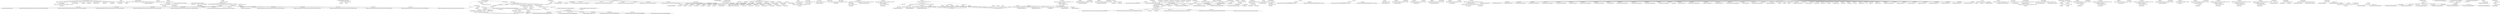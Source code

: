 digraph G {
  0 [ label="2009 gnome-shell" shape="rectangle" ];
  1 [ label="4691 gnome-terminal-" shape="rectangle" ];
  2 [ label="3480 gmain" shape="rectangle" ];
  3 [ label="3480 nautilus" shape="rectangle" ];
  4 [ label="1884 gmain" shape="rectangle" ];
  5 [ label="1884 Monitor" shape="rectangle" ];
  6 [ label="2404 dndX11" shape="rectangle" ];
  7 [ label="3759 chrome" shape="rectangle" ];
  8 [ label="3759 Chrome_ChildIOT" shape="rectangle" ];
  9 [ label="3003 Chrome_IOThread" shape="rectangle" ];
  10 [ label="3003 chrome" shape="rectangle" ];
  11 [ label="583 systemd-oomd" shape="rectangle" ];
  12 [ label="261 systemd-journal" shape="rectangle" ];
  13 [ label="3049 Chrome_ChildIOT" shape="rectangle" ];
  14 [ label="633 irqbalance" shape="rectangle" ];
  15 [ label="3400 chrome" shape="rectangle" ];
  16 [ label="3400 Chrome_ChildIOT" shape="rectangle" ];
  17 [ label="4645 gjs" shape="rectangle" ];
  18 [ label="4645 gdbus" shape="rectangle" ];
  19 [ label="1825 dbus-daemon" shape="rectangle" ];
  20 [ label="627 dbus-daemon" shape="rectangle" ];
  21 [ label="2435 Xwayland" shape="rectangle" ];
  22 [ label="2009 gdbus" shape="rectangle" ];
  23 [ label="2244 gdbus" shape="rectangle" ];
  24 [ label="2244 ibus-daemon" shape="rectangle" ];
  25 [ label="2464 gdbus" shape="rectangle" ];
  26 [ label="2464 ibus-engine-sim" shape="rectangle" ];
  27 [ label="4709 bash" shape="rectangle" ];
  28 [ label="2413 gdbus" shape="rectangle" ];
  29 [ label="2413 ibus-extension-" shape="rectangle" ];
  30 [ label="4691 gdbus" shape="rectangle" ];
  31 [ label="2811 gdbus" shape="rectangle" ];
  32 [ label="2653 gdbus" shape="rectangle" ];
  33 [ label="2653 xdg-desktop-por" shape="rectangle" ];
  34 [ label="2811 xdg-desktop-por" shape="rectangle" ];
  35 [ label="2392 X11" shape="rectangle" ];
  36 [ label="622 acpid" shape="rectangle" ];
  37 [ label="4007 chrome" shape="rectangle" ];
  38 [ label="4007 Chrome_ChildIOT" shape="rectangle" ];
  39 [ label="4598 chrome" shape="rectangle" ];
  40 [ label="318 systemd-udevd" shape="rectangle" ];
  41 [ label="4734 systemd-udevd" shape="rectangle" ];
  42 [ label="4740 systemd-udevd" shape="rectangle" ];
  43 [ label="4736 systemd-udevd" shape="rectangle" ];
  44 [ label="4735 systemd-udevd" shape="rectangle" ];
  45 [ label="4738 systemd-udevd" shape="rectangle" ];
  46 [ label="4739 systemd-udevd" shape="rectangle" ];
  47 [ label="3003 ThreadPoolForeg" shape="rectangle" ];
  48 [ label="1 systemd" shape="rectangle" ];
  49 [ label="635 gdbus" shape="rectangle" ];
  50 [ label="640 systemd-logind" shape="rectangle" ];
  51 [ label="637 in:imuxsock" shape="rectangle" ];
  52 [ label="637 rs:main" shape="rectangle" ];
  53 [ label="959 cups-browsed" shape="rectangle" ];
  54 [ label="635 polkitd" shape="rectangle" ];
  55 [ label="621 gmain" shape="rectangle" ];
  56 [ label="625 avahi-daemon" shape="rectangle" ];
  57 [ label="4742 None" shape="rectangle" ];
  58 [ label="4741 None" shape="rectangle" ];
  59 [ label="2112 gmain" shape="rectangle" ];
  60 [ label="2248 gdbus" shape="rectangle" ];
  61 [ label="2250 gdbus" shape="rectangle" ];
  62 [ label="1985 gdbus" shape="rectangle" ];
  63 [ label="2250 gsd-power" shape="rectangle" ];
  64 [ label="2248 gsd-media-keys" shape="rectangle" ];
  65 [ label="1985 gnome-session-b" shape="rectangle" ];
  66 [ label="1288 gdbus" shape="rectangle" ];
  67 [ label="1288 upowerd" shape="rectangle" ];
  68 [ label="4744 bash" shape="rectangle" ];
  69 [ label="4744 mkdir" shape="rectangle" ];
  70 [ label="3480 pool-org.gnome." shape="rectangle" ];
  71 [ label="1884 tracker-miner-f" shape="rectangle" ];
  72 [ label="1884 gdbus" shape="rectangle" ];
  73 [ label="1884 pool-tracker-mi" shape="rectangle" ];
  74 [ label="4727 gdbus" shape="rectangle" ];
  75 [ label="4727 tracker-extract" shape="rectangle" ];
  76 [ label="4727 pool-tracker-ex" shape="rectangle" ];
  77 [ label="985 vminfo" shape="rectangle" ];
  78 [ label="1094 rtkit-daemon" shape="rectangle" ];
  79 [ label="628 NetworkManager" shape="rectangle" ];
  80 [ label="628 gdbus" shape="rectangle" ];
  81 [ label="584 systemd-resolve" shape="rectangle" ];
  82 [ label="3049 ThreadPoolForeg" shape="rectangle" ];
  83 [ label="4745 bash" shape="rectangle" ];
  84 [ label="4745 touch" shape="rectangle" ];
  85 [ label="3049 ThreadPoolServi" shape="rectangle" ];
  86 [ label="3400 ThreadPoolForeg" shape="rectangle" ];
  87 [ label="3400 ServiceWorker" shape="rectangle" ];
  88 [ label="3195 chrome" shape="rectangle" ];
  89 [ label="3195 Chrome_ChildIOT" shape="rectangle" ];
  90 [ label="3220 chrome" shape="rectangle" ];
  91 [ label="3220 Chrome_ChildIOT" shape="rectangle" ];
  92 [ label="2633 gdbus" shape="rectangle" ];
  93 [ label="2633 xdg-desktop-por" shape="rectangle" ];
  94 [ label="2091 gdbus" shape="rectangle" ];
  95 [ label="2420 gdbus" shape="rectangle" ];
  96 [ label="2087 gdbus" shape="rectangle" ];
  97 [ label="1879 gdbus" shape="rectangle" ];
  98 [ label="2087 gvfs-mtp-volume" shape="rectangle" ];
  99 [ label="2633 pool-/usr/libex" shape="rectangle" ];
  100 [ label="1813 pipewire" shape="rectangle" ];
  101 [ label="1879 gnome-keyring-d" shape="rectangle" ];
  102 [ label="1857 gdbus" shape="rectangle" ];
  103 [ label="1857 xdg-document-po" shape="rectangle" ];
  104 [ label="2100 gdbus" shape="rectangle" ];
  105 [ label="2080 gdbus" shape="rectangle" ];
  106 [ label="1779 systemd" shape="rectangle" ];
  107 [ label="2080 gvfs-udisks2-vo" shape="rectangle" ];
  108 [ label="1857 pool-/usr/libex" shape="rectangle" ];
  109 [ label="2100 gvfs-goa-volume" shape="rectangle" ];
  110 [ label="2096 gdbus" shape="rectangle" ];
  111 [ label="2420 ibus-portal" shape="rectangle" ];
  112 [ label="2096 gvfs-gphoto2-vo" shape="rectangle" ];
  113 [ label="2091 gvfs-afc-volume" shape="rectangle" ];
  114 [ label="4750 bash" shape="rectangle" ];
  115 [ label="4750 cat" shape="rectangle" ];
  116 [ label="4751 cron" shape="rectangle" ];
  117 [ label="4754 cron" shape="rectangle" ];
  118 [ label="4754 sh" shape="rectangle" ];
  119 [ label="4755 bash" shape="rectangle" ];
  120 [ label="1814 pipewire-media-" shape="rectangle" ];
  121 [ label="4007 ThreadPoolForeg" shape="rectangle" ];
  122 [ label="4758 bash" shape="rectangle" ];
  123 [ label="4758 mkdir" shape="rectangle" ];
  124 [ label="4759 bash" shape="rectangle" ];
  125 [ label="4759 mv" shape="rectangle" ];
  126 [ label="2246 gsd-housekeepin" shape="rectangle" ];
  127 [ label="4761 bash" shape="rectangle" ];
  128 [ label="4761 cat" shape="rectangle" ];
  129 [ label="618 systemd-timesyn" shape="rectangle" ];
  130 [ label="2252 gsd-print-notif" shape="rectangle" ];
  131 [ label="782 cupsd" shape="rectangle" ];
  132 [ label="4762 bash" shape="rectangle" ];
  133 [ label="1047 postgres" shape="rectangle" ];
  134 [ label="1048 postgres" shape="rectangle" ];
  135 [ label="1013 postgres" shape="rectangle" ];
  136 [ label="4763 postgres" shape="rectangle" ];
  137 [ label="3368 ThreadPoolForeg" shape="rectangle" ];
  138 [ label="3368 ThreadPoolServi" shape="rectangle" ];
  139 [ label="/dev/input/event6" ];
  140 [ label="/usr/bin/gnome-shell" ];
  141 [ label="/run/user/1000/wayland-0" ];
  142 [ label="/usr/libexec/gnome-terminal-server" ];
  143 [ label="/usr/bin/nautilus" ];
  144 [ label="/usr/libexec/tracker-miner-fs-3" ];
  145 [ label="/opt/VBoxGuestAdditions-6.1.36/bin/VBoxClient" ];
  146 [ label="pipe:[34832]" ];
  147 [ label="/opt/google/chrome/chrome" ];
  148 [ label="pipe:[28193]" ];
  149 [ label="pipe:[29932]" ];
  150 [ label="/usr/lib/systemd/systemd-oomd" ];
  151 [ label="/usr/lib/systemd/systemd-journald" ];
  152 [ label="/proc/meminfo" ];
  153 [ label="/sys/fs/cgroup/user.slice/user-1000.slice/user@1000.service/memory.pressure" ];
  154 [ label="/sys/fs/cgroup/user.slice/user-1000.slice/user@1000.service/memory.current" ];
  155 [ label="/sys/fs/cgroup/user.slice/user-1000.slice/user@1000.service/memory.min" ];
  156 [ label="/sys/fs/cgroup/user.slice/user-1000.slice/user@1000.service/memory.low" ];
  157 [ label="/sys/fs/cgroup/user.slice/user-1000.slice/user@1000.service/memory.swap.current" ];
  158 [ label="/sys/fs/cgroup/user.slice/user-1000.slice/user@1000.service/memory.stat" ];
  159 [ label="/proc/interrupts" ];
  160 [ label="/proc/stat" ];
  161 [ label="/proc/irq/20/smp_affinity" ];
  162 [ label="/proc/irq/0/smp_affinity" ];
  163 [ label="/proc/irq/1/smp_affinity" ];
  164 [ label="/proc/irq/8/smp_affinity" ];
  165 [ label="/proc/irq/12/smp_affinity" ];
  166 [ label="/proc/irq/14/smp_affinity" ];
  167 [ label="/proc/irq/15/smp_affinity" ];
  168 [ label="/dev/dri/card0" ];
  169 [ label="pipe:[31289]" ];
  170 [ label="/usr/bin/gjs-console" ];
  171 [ label="/run/user/1000/bus" ];
  172 [ label="/run/dbus/system_bus_socket" ];
  173 [ label="/dev/input/event4" ];
  174 [ label="@/tmp/.X11-unix/X1" ];
  175 [ label="/usr/bin/ibus-daemon" ];
  176 [ label="@/home/pavan/.cache/ibus/dbus-efhrfWPU" ];
  177 [ label="/usr/libexec/ibus-engine-simple" ];
  178 [ label="/dev/pts/0" ];
  179 [ label="/usr/libexec/ibus-extension-gtk3" ];
  180 [ label="/dev/ptmx" ];
  181 [ label="/proc/4691/attr/current" ];
  182 [ label="/usr/libexec/xdg-desktop-portal-gtk" ];
  183 [ label="/usr/libexec/xdg-desktop-portal-gnome" ];
  184 [ label="@/tmp/.X11-unix/X0" ];
  185 [ label="/dev/input/event2" ];
  186 [ label="pipe:[35358]" ];
  187 [ label="/proc/4598/statm" ];
  188 [ label="/proc/4598/status" ];
  189 [ label="/usr/bin/udevadm" ];
  190 [ label="/sys/fs/cgroup/system.slice/systemd-udevd.service/cgroup.procs" ];
  191 [ label="/sys/fs/cgroup/system.slice/systemd-udevd.service/cgroup.threads" ];
  192 [ label="/dev/urandom" ];
  193 [ label="/usr/lib/systemd/systemd" ];
  194 [ label="/proc/4631/comm" ];
  195 [ label="/proc/4631/cgroup" ];
  196 [ label="/sys/fs/cgroup/system.slice/fprintd.service/memory.events" ];
  197 [ label="/sys/fs/cgroup/system.slice/fprintd.service/cgroup.procs" ];
  198 [ label="/sys/fs/cgroup/system.slice/fprintd.service/cgroup.threads" ];
  199 [ label="/run/systemd/journal/stdout" ];
  200 [ label="/sys/fs/cgroup/system.slice/fprintd.service/cpu.stat" ];
  201 [ label="/run/systemd/journal/socket" ];
  202 [ label="/proc/1/comm" ];
  203 [ label="/proc/1/cmdline" ];
  204 [ label="/usr/libexec/polkitd" ];
  205 [ label="/proc/1/status" ];
  206 [ label="/proc/1/attr/current" ];
  207 [ label="/proc/1/sessionid" ];
  208 [ label="/proc/1/loginuid" ];
  209 [ label="/proc/1/cgroup" ];
  210 [ label="/run/systemd/journal/dev-log" ];
  211 [ label="0->ffff978100dcaa80 /run/systemd/journal/syslog" ];
  212 [ label="/usr/lib/systemd/systemd-logind" ];
  213 [ label="/run/systemd/journal/syslog" ];
  214 [ label="/var/log/syslog" ];
  215 [ label="/usr/sbin/cups-browsed" ];
  216 [ label="/usr/libexec/accounts-daemon" ];
  217 [ label="/usr/sbin/avahi-daemon" ];
  218 [ label="pipe:[18901]" ];
  219 [ label="/var/tmp/systemd-private-410db78284da4265bfc8d4885e525039-fprintd.service-usOly5" ];
  220 [ label="/var/tmp/systemd-private-410db78284da4265bfc8d4885e525039-fprintd.service-usOly5/tmp" ];
  221 [ label="/tmp/systemd-private-410db78284da4265bfc8d4885e525039-fprintd.service-1W5qbv" ];
  222 [ label="/tmp/systemd-private-410db78284da4265bfc8d4885e525039-fprintd.service-1W5qbv/tmp" ];
  223 [ label="/usr/libexec/goa-identity-service" ];
  224 [ label="/usr/libexec/gsd-media-keys" ];
  225 [ label="/usr/libexec/gsd-power" ];
  226 [ label="/usr/libexec/gnome-session-binary" ];
  227 [ label="/usr/libexec/upowerd" ];
  228 [ label="/usr/bin/bash" ];
  229 [ label="/lib/x86_64-linux-gnu/libselinux.so.1" ];
  230 [ label="/lib/x86_64-linux-gnu/libc.so.6" ];
  231 [ label="/lib/x86_64-linux-gnu/libpcre2-8.so.0" ];
  232 [ label="/proc/filesystems" ];
  233 [ label="/home/pavan/.cache/tracker3/files/meta.db-shm" ];
  234 [ label="/home/pavan/.cache/tracker3/files/http%3A%2F%2Ftracker.api.gnome.org%2Fontology%2Fv3%2Ftracker%23FileSystem.db-shm" ];
  235 [ label="/home/pavan/.cache/tracker3/files/last-crawl.txt.7MONW1" ];
  236 [ label="/home/pavan/.cache/tracker3/files/last-crawl.txt.CR08V1" ];
  237 [ label="/usr/libexec/tracker-extract-3" ];
  238 [ label="/var/run/utmp" ];
  239 [ label="/opt/VBoxGuestAdditions-6.1.36/sbin/VBoxService" ];
  240 [ label="/home/pavan/.cache/tracker3/files/http%3A%2F%2Ftracker.api.gnome.org%2Fontology%2Fv3%2Ftracker%23Documents.db-shm" ];
  241 [ label="/home/pavan/.cache/tracker3/files/http%3A%2F%2Ftracker.api.gnome.org%2Fontology%2Fv3%2Ftracker%23Software.db-shm" ];
  242 [ label="/home/pavan/.cache/tracker3/files/http%3A%2F%2Ftracker.api.gnome.org%2Fontology%2Fv3%2Ftracker%23Pictures.db-shm" ];
  243 [ label="/home/pavan/.cache/tracker3/files/http%3A%2F%2Ftracker.api.gnome.org%2Fontology%2Fv3%2Ftracker%23Audio.db-shm" ];
  244 [ label="/home/pavan/.cache/tracker3/files/http%3A%2F%2Ftracker.api.gnome.org%2Fontology%2Fv3%2Ftracker%23Video.db-shm" ];
  245 [ label="/usr/libexec/rtkit-daemon" ];
  246 [ label="pipe:[29010]" ];
  247 [ label="/usr/sbin/NetworkManager" ];
  248 [ label="/usr/lib/systemd/systemd-resolved" ];
  249 [ label="/home/pavan/.config/google-chrome/Profile 1/Cookies" ];
  250 [ label="/home/pavan/.config/google-chrome/Profile 1/.com.google.Chrome.kQNq2T" ];
  251 [ label="pipe:[27537]" ];
  252 [ label="pipe:[27629]" ];
  253 [ label="pipe:[30756]" ];
  254 [ label="0->ffff9780470d3300 /run/systemd/notify" ];
  255 [ label="/run/systemd/notify" ];
  256 [ label="/proc/583/cgroup" ];
  257 [ label="/usr/libexec/xdg-desktop-portal" ];
  258 [ label="/usr/libexec/gvfs-afc-volume-monitor" ];
  259 [ label="/usr/libexec/ibus-portal" ];
  260 [ label="/usr/libexec/gvfs-mtp-volume-monitor" ];
  261 [ label="/usr/bin/gnome-keyring-daemon" ];
  262 [ label="/usr/bin/pipewire" ];
  263 [ label="/usr/libexec/xdg-document-portal" ];
  264 [ label="/usr/libexec/gvfs-goa-volume-monitor" ];
  265 [ label="/usr/libexec/gvfs-udisks2-volume-monitor" ];
  266 [ label="/sys/fs/cgroup/user.slice/user-1000.slice/user@1000.service/background.slice/tracker-extract-3.service/cgroup.procs" ];
  267 [ label="/sys/fs/cgroup/user.slice/user-1000.slice/user@1000.service/background.slice/tracker-extract-3.service/cgroup.events" ];
  268 [ label="/usr/libexec/gvfs-gphoto2-volume-monitor" ];
  269 [ label="/proc/4727/comm" ];
  270 [ label="/proc/4727/cgroup" ];
  271 [ label="/sys/fs/cgroup/user.slice/user-1000.slice/user@1000.service/background.slice/tracker-extract-3.service/memory.events" ];
  272 [ label="/sys/fs/cgroup/user.slice/user-1000.slice/user@1000.service/background.slice/tracker-extract-3.service/cgroup.threads" ];
  273 [ label="/sys/fs/cgroup/user.slice/user-1000.slice/user@1000.service/background.slice/tracker-extract-3.service/cpu.stat" ];
  274 [ label="/home/pavan/.cache/google-chrome/Profile 1/Cache/Cache_Data/index-dir/temp-index" ];
  275 [ label="/home/pavan/.cache/google-chrome/Profile 1/Cache/Cache_Data/1cc9c086b542dfda_0" ];
  276 [ label="/home/pavan/.cache/tracker3/files/meta.db" ];
  277 [ label="/home/pavan/.cache/tracker3/files/http%3A%2F%2Ftracker.api.gnome.org%2Fontology%2Fv3%2Ftracker%23Documents.db" ];
  278 [ label="/home/pavan/.cache/tracker3/files/http%3A%2F%2Ftracker.api.gnome.org%2Fontology%2Fv3%2Ftracker%23Software.db" ];
  279 [ label="/home/pavan/.cache/tracker3/files/http%3A%2F%2Ftracker.api.gnome.org%2Fontology%2Fv3%2Ftracker%23Pictures.db" ];
  280 [ label="/home/pavan/.cache/tracker3/files/http%3A%2F%2Ftracker.api.gnome.org%2Fontology%2Fv3%2Ftracker%23Audio.db" ];
  281 [ label="/home/pavan/.cache/tracker3/files/http%3A%2F%2Ftracker.api.gnome.org%2Fontology%2Fv3%2Ftracker%23FileSystem.db" ];
  282 [ label="/home/pavan/.cache/tracker3/files/http%3A%2F%2Ftracker.api.gnome.org%2Fontology%2Fv3%2Ftracker%23Video.db" ];
  283 [ label="/home/pavan/Downloads/dir1/test.sh" ];
  284 [ label="/usr/sbin/cron" ];
  285 [ label="/tmp" ];
  286 [ label="/etc/pam.d/cron" ];
  287 [ label="/etc/pam.d/common-auth" ];
  288 [ label="/lib/x86_64-linux-gnu/security/pam_unix.so" ];
  289 [ label="/lib/x86_64-linux-gnu/libcrypt.so.1" ];
  290 [ label="/lib/x86_64-linux-gnu/libnsl.so.2" ];
  291 [ label="/lib/x86_64-linux-gnu/libtirpc.so.3" ];
  292 [ label="/lib/x86_64-linux-gnu/libgssapi_krb5.so.2" ];
  293 [ label="/lib/x86_64-linux-gnu/libkrb5.so.3" ];
  294 [ label="/lib/x86_64-linux-gnu/libk5crypto.so.3" ];
  295 [ label="/lib/x86_64-linux-gnu/libcom_err.so.2" ];
  296 [ label="/lib/x86_64-linux-gnu/libkrb5support.so.0" ];
  297 [ label="/lib/x86_64-linux-gnu/libkeyutils.so.1" ];
  298 [ label="/lib/x86_64-linux-gnu/libresolv.so.2" ];
  299 [ label="/lib/x86_64-linux-gnu/security/pam_sss.so" ];
  300 [ label="/lib/x86_64-linux-gnu/security/pam_deny.so" ];
  301 [ label="/lib/x86_64-linux-gnu/security/pam_permit.so" ];
  302 [ label="/lib/x86_64-linux-gnu/security/pam_cap.so" ];
  303 [ label="/lib/x86_64-linux-gnu/libcap.so.2" ];
  304 [ label="/lib/x86_64-linux-gnu/security/pam_loginuid.so" ];
  305 [ label="/lib/x86_64-linux-gnu/security/pam_env.so" ];
  306 [ label="/etc/pam.d/common-account" ];
  307 [ label="/lib/x86_64-linux-gnu/security/pam_localuser.so" ];
  308 [ label="/etc/pam.d/common-session-noninteractive" ];
  309 [ label="/lib/x86_64-linux-gnu/security/pam_umask.so" ];
  310 [ label="/lib/x86_64-linux-gnu/security/pam_limits.so" ];
  311 [ label="/etc/pam.d/other" ];
  312 [ label="/etc/pam.d/common-password" ];
  313 [ label="/lib/x86_64-linux-gnu/security/pam_pwquality.so" ];
  314 [ label="/lib/x86_64-linux-gnu/libpwquality.so.1" ];
  315 [ label="/lib/x86_64-linux-gnu/libcrack.so.2" ];
  316 [ label="/lib/x86_64-linux-gnu/security/pam_gnome_keyring.so" ];
  317 [ label="/etc/pam.d/common-session" ];
  318 [ label="/lib/x86_64-linux-gnu/security/pam_systemd.so" ];
  319 [ label="/lib/x86_64-linux-gnu/libpam_misc.so.0" ];
  320 [ label="/etc/login.defs" ];
  321 [ label="/etc/passwd" ];
  322 [ label="/etc/shadow" ];
  323 [ label="/etc/group" ];
  324 [ label="/lib/x86_64-linux-gnu/libnss_systemd.so.2" ];
  325 [ label="/etc/security/capability.conf" ];
  326 [ label="/proc/self/uid_map" ];
  327 [ label="/proc/self/loginuid" ];
  328 [ label="/etc/security/pam_env.conf" ];
  329 [ label="/etc/environment" ];
  330 [ label="/etc/default/locale" ];
  331 [ label="/proc/1/limits" ];
  332 [ label="/etc/security/limits.conf" ];
  333 [ label="/proc/4751/comm" ];
  334 [ label="/proc/4751/cmdline" ];
  335 [ label="/proc/4751/status" ];
  336 [ label="/proc/4751/attr/current" ];
  337 [ label="/proc/4751/sessionid" ];
  338 [ label="/proc/4751/loginuid" ];
  339 [ label="/proc/4751/cgroup" ];
  340 [ label="/proc/sys/kernel/ngroups_max" ];
  341 [ label="/var/log/auth.log" ];
  342 [ label="/lib/x86_64-linux-gnu/libtinfo.so.6" ];
  343 [ label="/usr/bin/pipewire-media-session" ];
  344 [ label="/home/pavan/.cache/google-chrome/Profile 1/Cache/Cache_Data/d3c97b095bb5a80d_0" ];
  345 [ label="/home/pavan/.config/google-chrome/Profile 1/Local Extension Settings/kbfnbcaeplbcioakkpcpgfkobkghlhen/000003.log" ];
  346 [ label="/home/pavan/.config/google-chrome/Profile 1/.com.google.Chrome.oHsLVL" ];
  347 [ label="/etc/hosts" ];
  348 [ label="0->ffff97810d281980 /run/systemd/notify" ];
  349 [ label="/proc/584/cgroup" ];
  350 [ label="/proc/self/stat" ];
  351 [ label="/lib/x86_64-linux-gnu/libacl.so.1" ];
  352 [ label="/lib/x86_64-linux-gnu/libattr.so.1" ];
  353 [ label="/proc/self/mountinfo" ];
  354 [ label="/run/mount/utab" ];
  355 [ label="/home/pavan/.cache/google-chrome/Profile 1/Cache/Cache_Data/f6231ae9410237ae_0" ];
  356 [ label="/home/pavan/Downloads/dir1/dir2/test.sh" ];
  357 [ label="/usr/lib/systemd/systemd-timesyncd" ];
  358 [ label="0->ffff97810d285d80 /run/systemd/notify" ];
  359 [ label="/proc/618/cgroup" ];
  360 [ label="/usr/libexec/gsd-print-notifications" ];
  361 [ label="ffff9780470d0880->ffff9780470d5500 /run/cups/cups.sock" ];
  362 [ label="/run/cups/certs/0" ];
  363 [ label="/var/log/cups/access_log" ];
  364 [ label="/home/pavan/.cache/google-chrome/Profile 1/Cache/Cache_Data/280dfbb60bca4c9e_0" ];
  365 [ label="/var/run/postgresql/14-main.pg_stat_tmp/global.stat" ];
  366 [ label="/var/run/postgresql/14-main.pg_stat_tmp/db_0.tmp" ];
  367 [ label="/var/run/postgresql/14-main.pg_stat_tmp/global.tmp" ];
  368 [ label="/var/lib/postgresql/14/main/postmaster.pid" ];
  369 [ label="/proc/self/oom_score_adj" ];
  370 [ label="/usr/lib/postgresql/14/bin/postgres" ];
  371 [ label="/var/lib/postgresql/14/main/global/pg_filenode.map" ];
  372 [ label="/var/lib/postgresql/14/main/global/pg_internal.init" ];
  373 [ label="/var/lib/postgresql/14/main/base/1/PG_VERSION" ];
  374 [ label="/var/lib/postgresql/14/main/base/1/pg_filenode.map" ];
  375 [ label="/var/lib/postgresql/14/main/base/1/pg_internal.init" ];
  376 [ label="/var/run/postgresql/14-main.pg_stat_tmp/db_1.tmp" ];
  377 [ label="/var/run/postgresql/14-main.pg_stat_tmp/db_1.stat" ];
  378 [ label="/var/run/postgresql/14-main.pg_stat_tmp/db_0.stat" ];
  379 [ label="pipe:[31268]" ];
  0 -> 139 [ label="read,0,128361" ];
  140 -> 0 [ label="write,4,128747" ];
  0 -> 140 [ label="read,6,128751" ];
  140 -> 0 [ label="recvmsg,14,128753" ];
  0 -> 141 [ label="sendmsg,16,128739" ];
  142 -> 1 [ label="recvmsg,18,128741" ];
  1 -> 142 [ label="sendmsg,20,128715" ];
  141 -> 0 [ label="recvmsg,26,128719" ];
  143 -> 2 [ label="write,36,128873" ];
  2 -> 143 [ label="read,38,128875" ];
  3 -> 143 [ label="read,54,128255" ];
  144 -> 4 [ label="write,66,128865" ];
  4 -> 144 [ label="read,68,128867" ];
  5 -> 144 [ label="read,84,128423" ];
  145 -> 6 [ label="recvmsg,176,128885" ];
  146 -> 7 [ label="write,304,81971" ];
  8 -> 146 [ label="read,306,81973" ];
  147 -> 9 [ label="recvmsg,308,128899" ];
  148 -> 9 [ label="write,310,128901" ];
  149 -> 9 [ label="write,312,128903" ];
  9 -> 148 [ label="read,314,128905" ];
  147 -> 10 [ label="recvmsg,316,128915" ];
  10 -> 149 [ label="read,318,128907" ];
  11 -> 150 [ label="read,438,128787" ];
  12 -> 151 [ label="read,440,65515" ];
  11 -> 152 [ label="read,442,128789" ];
  11 -> 153 [ label="read,444,128793" ];
  11 -> 154 [ label="read,448,128797" ];
  11 -> 155 [ label="read,452,128801" ];
  11 -> 156 [ label="read,456,128805" ];
  11 -> 157 [ label="read,460,128809" ];
  11 -> 158 [ label="read,464,128813" ];
  147 -> 13 [ label="recvmsg,588,128855" ];
  14 -> 159 [ label="read,590,108817" ];
  14 -> 160 [ label="read,594,108821" ];
  14 -> 161 [ label="read,598,108823" ];
  14 -> 162 [ label="read,600,108825" ];
  14 -> 163 [ label="read,602,108827" ];
  14 -> 164 [ label="read,604,108829" ];
  14 -> 165 [ label="read,606,108831" ];
  14 -> 166 [ label="read,608,108833" ];
  14 -> 167 [ label="read,610,108835" ];
  0 -> 168 [ label="read,1134,128745" ];
  169 -> 15 [ label="write,1148,123589" ];
  16 -> 169 [ label="read,1150,123591" ];
  170 -> 17 [ label="write,1206,33534" ];
  17 -> 170 [ label="read,1210,33532" ];
  18 -> 170 [ label="read,1212,33530" ];
  18 -> 170 [ label="sendmsg,1214,33506" ];
  171 -> 19 [ label="recvmsg,1216,126849" ];
  19 -> 171 [ label="sendmsg,1220,126857" ];
  170 -> 18 [ label="write,1222,33528" ];
  170 -> 18 [ label="recvmsg,1224,33518" ];
  172 -> 20 [ label="recvmsg,1292,119497" ];
  20 -> 172 [ label="sendmsg,1296,119499" ];
  0 -> 173 [ label="read,1410,127517" ];
  140 -> 0 [ label="writev,1422,125993" ];
  174 -> 21 [ label="recvmsg,1424,125999" ];
  174 -> 21 [ label="writev,1426,125997" ];
  22 -> 140 [ label="read,1436,128691" ];
  22 -> 140 [ label="sendmsg,1438,128581" ];
  175 -> 23 [ label="write,1442,128669" ];
  176 -> 23 [ label="recvmsg,1444,128647" ];
  23 -> 175 [ label="read,1458,128667" ];
  24 -> 175 [ label="read,1462,128673" ];
  175 -> 24 [ label="write,1472,128665" ];
  23 -> 176 [ label="sendmsg,1482,128671" ];
  177 -> 25 [ label="write,1484,128631" ];
  177 -> 25 [ label="recvmsg,1486,128621" ];
  25 -> 177 [ label="read,1494,128639" ];
  26 -> 177 [ label="read,1498,128635" ];
  177 -> 26 [ label="write,1500,128637" ];
  25 -> 177 [ label="sendmsg,1506,128641" ];
  178 -> 27 [ label="write,1508,117941" ];
  179 -> 28 [ label="write,1732,127339" ];
  179 -> 28 [ label="recvmsg,1734,127328" ];
  140 -> 22 [ label="write,1736,128689" ];
  140 -> 22 [ label="recvmsg,1740,128679" ];
  28 -> 179 [ label="read,1748,127341" ];
  29 -> 179 [ label="read,1764,127353" ];
  179 -> 29 [ label="write,1972,127098" ];
  28 -> 179 [ label="sendmsg,1976,127103" ];
  142 -> 1 [ label="write,2802,126831" ];
  1 -> 180 [ label="read,2804,117983" ];
  1 -> 142 [ label="read,2829,117951" ];
  30 -> 142 [ label="read,2834,126833" ];
  30 -> 142 [ label="sendmsg,2838,126837" ];
  0 -> 181 [ label="fcntl,3862,97881" ];
  0 -> 181 [ label="read,3864,97885" ];
  182 -> 31 [ label="write,3896,99951" ];
  182 -> 31 [ label="recvmsg,3898,99933" ];
  183 -> 32 [ label="write,3900,99965" ];
  183 -> 32 [ label="recvmsg,3902,99946" ];
  31 -> 182 [ label="read,3914,99955" ];
  32 -> 183 [ label="read,3918,99967" ];
  33 -> 183 [ label="read,3934,99970" ];
  34 -> 182 [ label="read,3936,99959" ];
  184 -> 21 [ label="writev,3940,99989" ];
  147 -> 10 [ label="writev,3962,97981" ];
  145 -> 35 [ label="recvmsg,3963,100000" ];
  184 -> 21 [ label="recvmsg,3968,97991" ];
  36 -> 185 [ label="read,4566,128893" ];
  0 -> 185 [ label="read,4572,128887" ];
  180 -> 1 [ label="write,4760,117786" ];
  27 -> 178 [ label="read,4766,117788" ];
  186 -> 37 [ label="write,5480,128895" ];
  38 -> 186 [ label="read,5482,128897" ];
  39 -> 187 [ label="read,6662,6663" ];
  39 -> 188 [ label="read,6664,6665" ];
  40 -> 189 [ label="read,7957,7979" ];
  41 -> 189 [ label="read,7961,7963" ];
  42 -> 189 [ label="read,7962,7964" ];
  43 -> 189 [ label="read,7966,7967" ];
  44 -> 189 [ label="read,7968,7969" ];
  45 -> 189 [ label="read,7970,7972" ];
  46 -> 189 [ label="read,7971,7973" ];
  40 -> 190 [ label="read,7980,7983" ];
  40 -> 191 [ label="read,7984,7987" ];
  37 -> 192 [ label="read,8582,109703" ];
  149 -> 47 [ label="write,8626,122857" ];
  10 -> 192 [ label="read,8630,123099" ];
  148 -> 10 [ label="write,8638,123439" ];
  147 -> 38 [ label="recvmsg,8716,111172" ];
  148 -> 47 [ label="write,8844,123177" ];
  38 -> 192 [ label="read,8874,8875" ];
  147 -> 16 [ label="recvmsg,9008,128821" ];
  48 -> 193 [ label="read,9126,9503" ];
  48 -> 194 [ label="read,9130,9137" ];
  48 -> 195 [ label="read,9138,9141" ];
  48 -> 196 [ label="read,9142,9145" ];
  48 -> 197 [ label="read,9146,9197" ];
  48 -> 198 [ label="read,9151,9185" ];
  48 -> 193 [ label="sendmsg,9194,9356" ];
  199 -> 12 [ label="recvmsg,9218,29450" ];
  48 -> 200 [ label="read,9222,9227" ];
  201 -> 12 [ label="recvmsg,9229,9231" ];
  12 -> 202 [ label="read,9234,9239" ];
  12 -> 203 [ label="read,9242,9243" ];
  204 -> 49 [ label="write,9245,9290" ];
  204 -> 49 [ label="recvmsg,9247,9283" ];
  12 -> 205 [ label="read,9248,9251" ];
  12 -> 206 [ label="read,9254,9255" ];
  12 -> 207 [ label="read,9260,9265" ];
  49 -> 204 [ label="read,9262,9292" ];
  12 -> 208 [ label="read,9266,9269" ];
  12 -> 209 [ label="read,9270,9273" ];
  12 -> 210 [ label="sendmsg,9275,9275" ];
  12 -> 211 [ label="sendmsg,9277,65231" ];
  50 -> 212 [ label="sendmsg,9280,9282" ];
  213 -> 51 [ label="recvmsg,9284,65234" ];
  214 -> 52 [ label="write,9288,65232" ];
  215 -> 53 [ label="write,9293,9321" ];
  215 -> 53 [ label="recvmsg,9295,9301" ];
  53 -> 215 [ label="read,9304,9323" ];
  54 -> 204 [ label="read,9324,9325" ];
  216 -> 55 [ label="write,9326,65342" ];
  55 -> 216 [ label="read,9328,65344" ];
  217 -> 56 [ label="recvmsg,9338,9341" ];
  218 -> 56 [ label="write,9342,9357" ];
  56 -> 218 [ label="read,9344,9359" ];
  57 -> 219 [ label="fcntl,9360,9363" ];
  57 -> 220 [ label="fcntl,9366,9369" ];
  58 -> 221 [ label="fcntl,9370,9373" ];
  58 -> 222 [ label="fcntl,9374,9377" ];
  223 -> 59 [ label="write,9378,65304" ];
  59 -> 223 [ label="read,9380,65306" ];
  224 -> 60 [ label="write,9397,9442" ];
  224 -> 60 [ label="recvmsg,9400,9407" ];
  225 -> 61 [ label="write,9405,9455" ];
  225 -> 61 [ label="recvmsg,9408,9419" ];
  226 -> 62 [ label="write,9410,9461" ];
  226 -> 62 [ label="recvmsg,9414,9427" ];
  60 -> 224 [ label="read,9421,9445" ];
  61 -> 225 [ label="read,9430,9458" ];
  62 -> 226 [ label="read,9436,9465" ];
  63 -> 225 [ label="read,9446,9448" ];
  64 -> 224 [ label="read,9449,9450" ];
  65 -> 226 [ label="read,9452,9453" ];
  227 -> 66 [ label="write,9462,9488" ];
  227 -> 66 [ label="recvmsg,9466,9469" ];
  66 -> 227 [ label="read,9474,9493" ];
  212 -> 50 [ label="recvmsg,9480,9499" ];
  67 -> 227 [ label="read,9495,9497" ];
  193 -> 48 [ label="recvmsg,9507,9511" ];
  27 -> 228 [ label="pipe,12211,117800" ];
  68 -> 228 [ label="read,12221,12223" ];
  69 -> 229 [ label="read,12224,12225" ];
  69 -> 230 [ label="read,12226,12227" ];
  69 -> 231 [ label="read,12228,12229" ];
  69 -> 232 [ label="read,12230,12233" ];
  27 -> 178 [ label="fcntl,12234,117937" ];
  143 -> 70 [ label="write,12412,12425" ];
  144 -> 5 [ label="write,12468,12469" ];
  71 -> 144 [ label="read,12470,47660" ];
  144 -> 71 [ label="write,12472,29508" ];
  72 -> 144 [ label="read,12474,29652" ];
  72 -> 144 [ label="sendmsg,12476,29519" ];
  73 -> 233 [ label="fcntl,12482,12904" ];
  73 -> 234 [ label="fcntl,12486,13075" ];
  144 -> 73 [ label="write,12518,47658" ];
  235 -> 71 [ label="write,12524,12525" ];
  143 -> 3 [ label="write,12758,12771" ];
  3 -> 143 [ label="sendmsg,12779,12781" ];
  236 -> 71 [ label="write,12812,12813" ];
  237 -> 74 [ label="write,12830,29014" ];
  237 -> 74 [ label="recvmsg,12832,29030" ];
  74 -> 237 [ label="read,12840,29016" ];
  75 -> 237 [ label="read,12848,13137" ];
  75 -> 237 [ label="pipe,12850,12992" ];
  75 -> 237 [ label="fcntl,12851,12995" ];
  237 -> 75 [ label="write,12853,28976" ];
  74 -> 237 [ label="sendmsg,12861,28994" ];
  144 -> 72 [ label="write,12869,29648" ];
  144 -> 72 [ label="recvmsg,12871,29636" ];
  237 -> 76 [ label="write,12953,13121" ];
  77 -> 238 [ label="fcntl,12965,119491" ];
  77 -> 239 [ label="sendmsg,12991,119493" ];
  239 -> 77 [ label="recvmsg,13040,119503" ];
  73 -> 240 [ label="fcntl,13050,13067" ];
  73 -> 241 [ label="fcntl,13052,13069" ];
  73 -> 242 [ label="fcntl,13054,13071" ];
  73 -> 243 [ label="fcntl,13056,13073" ];
  73 -> 244 [ label="fcntl,13064,13077" ];
  245 -> 78 [ label="write,14132,114334" ];
  78 -> 245 [ label="read,14134,114336" ];
  246 -> 13 [ label="write,17470,127601" ];
  13 -> 246 [ label="read,17472,127603" ];
  247 -> 79 [ label="write,18530,88198" ];
  80 -> 247 [ label="read,18532,18601" ];
  80 -> 247 [ label="sendmsg,18534,18535" ];
  248 -> 81 [ label="recvmsg,18542,18567" ];
  81 -> 248 [ label="sendmsg,18546,82270" ];
  81 -> 248 [ label="read,18568,18569" ];
  247 -> 80 [ label="write,18584,18599" ];
  247 -> 80 [ label="recvmsg,18586,18589" ];
  79 -> 247 [ label="read,18602,88200" ];
  79 -> 247 [ label="fcntl,18604,18635" ];
  82 -> 249 [ label="fcntl,24140,107057" ];
  250 -> 82 [ label="write,25230,25231" ];
  83 -> 228 [ label="read,27563,27564" ];
  84 -> 230 [ label="read,27565,27566" ];
  251 -> 13 [ label="write,27791,27792" ];
  85 -> 251 [ label="read,27793,27794" ];
  15 -> 192 [ label="read,27841,123495" ];
  86 -> 192 [ label="read,27849,117424" ];
  87 -> 192 [ label="read,27853,109765" ];
  252 -> 88 [ label="write,27887,117865" ];
  89 -> 252 [ label="read,27889,117867" ];
  253 -> 90 [ label="write,27913,109983" ];
  91 -> 253 [ label="read,27915,109985" ];
  13 -> 192 [ label="read,27947,117801" ];
  13 -> 147 [ label="fcntl,27995,117552" ];
  246 -> 82 [ label="write,28261,117831" ];
  9 -> 192 [ label="read,28300,117767" ];
  9 -> 147 [ label="sendmsg,28302,117771" ];
  13 -> 147 [ label="sendmsg,28321,117794" ];
  10 -> 147 [ label="sendmsg,28409,117879" ];
  11 -> 150 [ label="sendmsg,28859,28859" ];
  11 -> 254 [ label="sendmsg,28860,28860" ];
  255 -> 48 [ label="recvmsg,28863,109201" ];
  48 -> 256 [ label="read,28865,28868" ];
  257 -> 92 [ label="write,29067,29224" ];
  257 -> 92 [ label="recvmsg,29071,29166" ];
  92 -> 257 [ label="read,29088,29228" ];
  93 -> 257 [ label="read,29122,29251" ];
  258 -> 94 [ label="write,29151,29660" ];
  258 -> 94 [ label="recvmsg,29153,29646" ];
  259 -> 95 [ label="write,29161,29214" ];
  259 -> 95 [ label="recvmsg,29167,29202" ];
  94 -> 258 [ label="read,29169,29662" ];
  95 -> 259 [ label="read,29177,29216" ];
  260 -> 96 [ label="write,29193,29642" ];
  260 -> 96 [ label="recvmsg,29195,29623" ];
  96 -> 260 [ label="read,29207,29644" ];
  261 -> 97 [ label="write,29219,29284" ];
  98 -> 260 [ label="read,29221,29223" ];
  261 -> 97 [ label="recvmsg,29225,29259" ];
  257 -> 99 [ label="write,29231,29244" ];
  97 -> 261 [ label="read,29237,29288" ];
  260 -> 98 [ label="write,29239,29240" ];
  262 -> 100 [ label="recvmsg,29258,29266" ];
  96 -> 260 [ label="sendmsg,29260,29262" ];
  262 -> 100 [ label="write,29263,29264" ];
  100 -> 262 [ label="read,29267,29268" ];
  101 -> 261 [ label="read,29269,29312" ];
  263 -> 102 [ label="write,29293,29346" ];
  263 -> 102 [ label="recvmsg,29295,29327" ];
  102 -> 263 [ label="read,29307,29349" ];
  103 -> 263 [ label="read,29321,29414" ];
  264 -> 104 [ label="write,29351,29589" ];
  264 -> 104 [ label="recvmsg,29354,29562" ];
  265 -> 105 [ label="write,29358,29552" ];
  265 -> 105 [ label="recvmsg,29361,29538" ];
  104 -> 264 [ label="read,29369,29594" ];
  105 -> 265 [ label="read,29381,29555" ];
  193 -> 106 [ label="recvmsg,29389,29392" ];
  106 -> 266 [ label="read,29397,29506" ];
  107 -> 265 [ label="read,29401,29402" ];
  265 -> 107 [ label="write,29405,29406" ];
  105 -> 265 [ label="sendmsg,29409,29410" ];
  263 -> 108 [ label="write,29411,29412" ];
  109 -> 264 [ label="read,29415,29416" ];
  106 -> 193 [ label="read,29417,29602" ];
  264 -> 109 [ label="write,29418,29420" ];
  106 -> 267 [ label="read,29421,29430" ];
  104 -> 264 [ label="sendmsg,29427,29428" ];
  268 -> 110 [ label="write,29431,29587" ];
  268 -> 110 [ label="recvmsg,29434,29575" ];
  106 -> 269 [ label="read,29442,29460" ];
  110 -> 268 [ label="read,29453,29592" ];
  111 -> 259 [ label="read,29455,29457" ];
  106 -> 270 [ label="read,29461,29465" ];
  112 -> 268 [ label="read,29469,29470" ];
  106 -> 271 [ label="read,29471,29475" ];
  268 -> 112 [ label="write,29489,29490" ];
  106 -> 272 [ label="read,29493,29494" ];
  110 -> 268 [ label="sendmsg,29501,29502" ];
  113 -> 258 [ label="read,29513,29516" ];
  106 -> 273 [ label="read,29518,29522" ];
  258 -> 113 [ label="write,29528,29533" ];
  94 -> 258 [ label="sendmsg,29549,29550" ];
  82 -> 274 [ label="fcntl,31397,31398" ];
  82 -> 275 [ label="fcntl,32881,85526" ];
  73 -> 276 [ label="fcntl,47627,47628" ];
  73 -> 277 [ label="fcntl,47643,47644" ];
  73 -> 278 [ label="fcntl,47647,47648" ];
  73 -> 279 [ label="fcntl,47649,47650" ];
  73 -> 280 [ label="fcntl,47651,47652" ];
  73 -> 281 [ label="fcntl,47653,47654" ];
  73 -> 282 [ label="fcntl,47655,47656" ];
  283 -> 27 [ label="write,52273,52274" ];
  16 -> 192 [ label="read,53475,53476" ];
  114 -> 228 [ label="read,60610,60611" ];
  115 -> 230 [ label="read,60622,60623" ];
  115 -> 283 [ label="read,60624,60629" ];
  178 -> 115 [ label="write,60626,60627" ];
  116 -> 284 [ label="pipe,64942,64942" ];
  116 -> 285 [ label="fcntl,64943,64944" ];
  116 -> 286 [ label="read,64945,65008" ];
  116 -> 287 [ label="read,64947,65014" ];
  116 -> 288 [ label="read,64949,64950" ];
  116 -> 289 [ label="read,64951,64952" ];
  116 -> 290 [ label="read,64953,64954" ];
  116 -> 291 [ label="read,64955,64956" ];
  116 -> 292 [ label="read,64957,64958" ];
  116 -> 293 [ label="read,64959,64960" ];
  116 -> 294 [ label="read,64961,64962" ];
  116 -> 295 [ label="read,64963,64964" ];
  116 -> 296 [ label="read,64965,64966" ];
  116 -> 297 [ label="read,64967,64968" ];
  116 -> 298 [ label="read,64969,64970" ];
  116 -> 299 [ label="read,64977,64978" ];
  116 -> 300 [ label="read,64979,64980" ];
  116 -> 301 [ label="read,64981,64982" ];
  116 -> 302 [ label="read,64983,64984" ];
  116 -> 303 [ label="read,64985,64986" ];
  116 -> 304 [ label="read,64989,64990" ];
  116 -> 305 [ label="read,64991,64992" ];
  116 -> 306 [ label="read,64993,65018" ];
  116 -> 307 [ label="read,64995,64996" ];
  116 -> 308 [ label="read,64999,65004" ];
  116 -> 309 [ label="read,65001,65002" ];
  116 -> 310 [ label="read,65005,65006" ];
  116 -> 311 [ label="read,65009,65040" ];
  116 -> 312 [ label="read,65019,65030" ];
  116 -> 313 [ label="read,65021,65022" ];
  116 -> 314 [ label="read,65023,65024" ];
  116 -> 315 [ label="read,65025,65026" ];
  116 -> 316 [ label="read,65027,65028" ];
  116 -> 317 [ label="read,65031,65038" ];
  116 -> 318 [ label="read,65033,65034" ];
  116 -> 319 [ label="read,65035,65036" ];
  116 -> 320 [ label="read,65041,65210" ];
  116 -> 321 [ label="read,65047,65126" ];
  116 -> 322 [ label="read,65049,65050" ];
  116 -> 284 [ label="fcntl,65053,65212" ];
  116 -> 323 [ label="read,65063,65070" ];
  116 -> 324 [ label="read,65067,65068" ];
  116 -> 325 [ label="read,65071,65072" ];
  116 -> 326 [ label="read,65077,65080" ];
  116 -> 327 [ label="read,65081,65084" ];
  327 -> 116 [ label="write,65085,65086" ];
  116 -> 328 [ label="read,65087,65098" ];
  116 -> 329 [ label="read,65091,65094" ];
  116 -> 330 [ label="read,65099,65102" ];
  116 -> 238 [ label="fcntl,65119,65122" ];
  116 -> 331 [ label="read,65127,65134" ];
  211 -> 12 [ label="recvmsg,65128,65226" ];
  116 -> 332 [ label="read,65135,65138" ];
  12 -> 333 [ label="read,65141,65144" ];
  12 -> 334 [ label="read,65145,65146" ];
  12 -> 335 [ label="read,65147,65148" ];
  12 -> 336 [ label="read,65149,65150" ];
  12 -> 337 [ label="read,65151,65154" ];
  12 -> 338 [ label="read,65155,65158" ];
  12 -> 339 [ label="read,65159,65162" ];
  117 -> 340 [ label="read,65165,65166" ];
  117 -> 323 [ label="read,65167,65170" ];
  341 -> 52 [ label="write,65173,65236" ];
  118 -> 230 [ label="read,65185,65186" ];
  119 -> 228 [ label="read,71888,71889" ];
  119 -> 342 [ label="read,71890,71891" ];
  119 -> 230 [ label="read,71892,71893" ];
  120 -> 343 [ label="read,71894,117885" ];
  119 -> 283 [ label="read,71898,71911" ];
  119 -> 178 [ label="fcntl,71900,71901" ];
  119 -> 283 [ label="fcntl,71902,71905" ];
  178 -> 119 [ label="write,71908,71909" ];
  121 -> 192 [ label="read,74032,109781" ];
  82 -> 344 [ label="fcntl,74220,74675" ];
  7 -> 192 [ label="read,77930,77965" ];
  345 -> 47 [ label="write,78092,78095" ];
  346 -> 82 [ label="write,78336,78337" ];
  122 -> 228 [ label="read,81238,81239" ];
  123 -> 229 [ label="read,81240,81241" ];
  123 -> 230 [ label="read,81242,81243" ];
  123 -> 231 [ label="read,81244,81245" ];
  123 -> 232 [ label="read,81246,81249" ];
  147 -> 82 [ label="recvmsg,82260,102249" ];
  82 -> 347 [ label="read,82266,102263" ];
  81 -> 348 [ label="sendmsg,82271,82271" ];
  48 -> 349 [ label="read,82274,82277" ];
  0 -> 350 [ label="fcntl,84198,84199" ];
  0 -> 350 [ label="read,84200,84203" ];
  124 -> 228 [ label="read,91871,91873" ];
  125 -> 229 [ label="read,91880,91881" ];
  125 -> 351 [ label="read,91882,91883" ];
  125 -> 352 [ label="read,91884,91885" ];
  125 -> 230 [ label="read,91886,91887" ];
  125 -> 231 [ label="read,91888,91889" ];
  125 -> 232 [ label="read,91890,91893" ];
  126 -> 353 [ label="read,92496,92529" ];
  126 -> 354 [ label="read,92512,92533" ];
  169 -> 87 [ label="write,99326,99330" ];
  82 -> 355 [ label="fcntl,102238,102821" ];
  127 -> 228 [ label="read,108103,108104" ];
  128 -> 230 [ label="read,108115,108116" ];
  128 -> 356 [ label="read,108117,108122" ];
  178 -> 128 [ label="write,108119,108120" ];
  176 -> 23 [ label="write,108423,108423" ];
  129 -> 357 [ label="read,109192,109193" ];
  129 -> 357 [ label="sendmsg,109194,109194" ];
  129 -> 358 [ label="sendmsg,109198,109198" ];
  48 -> 359 [ label="read,109202,109205" ];
  130 -> 360 [ label="fcntl,110850,110855" ];
  130 -> 361 [ label="fcntl,110856,110857" ];
  361 -> 131 [ label="accept,110858,110858" ];
  131 -> 361 [ label="fcntl,110859,110860" ];
  362 -> 131 [ label="write,110861,110862" ];
  363 -> 131 [ label="write,110867,110868" ];
  82 -> 364 [ label="fcntl,117557,117829" ];
  132 -> 228 [ label="read,117806,117808" ];
  132 -> 342 [ label="read,117858,117859" ];
  132 -> 230 [ label="read,117860,117861" ];
  132 -> 356 [ label="read,117910,117923" ];
  132 -> 178 [ label="fcntl,117912,117913" ];
  132 -> 356 [ label="fcntl,117914,117917" ];
  178 -> 132 [ label="write,117920,117921" ];
  133 -> 365 [ label="read,120644,120697" ];
  366 -> 134 [ label="write,120646,120817" ];
  367 -> 134 [ label="write,120648,120819" ];
  135 -> 368 [ label="read,120698,120699" ];
  369 -> 136 [ label="write,120700,120701" ];
  133 -> 370 [ label="read,120702,120869" ];
  136 -> 371 [ label="read,120712,120713" ];
  136 -> 372 [ label="read,120714,120727" ];
  136 -> 373 [ label="read,120728,120729" ];
  136 -> 374 [ label="read,120730,120731" ];
  136 -> 375 [ label="read,120732,120811" ];
  136 -> 365 [ label="read,120812,120863" ];
  376 -> 134 [ label="write,120814,120815" ];
  136 -> 377 [ label="read,120864,120865" ];
  136 -> 378 [ label="read,120866,120867" ];
  379 -> 137 [ label="write,125964,125965" ];
  138 -> 379 [ label="read,125966,125967" ];
}
